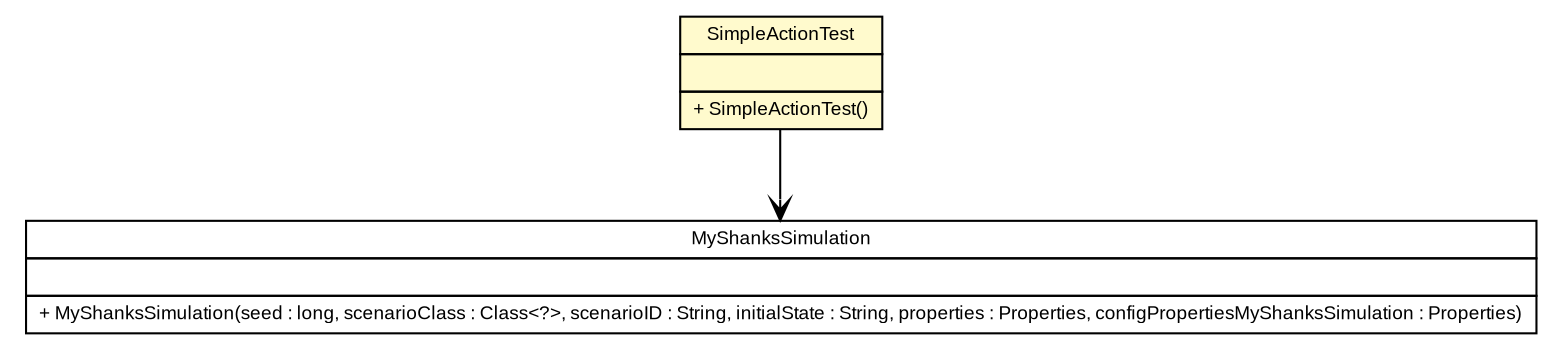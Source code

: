 #!/usr/local/bin/dot
#
# Class diagram 
# Generated by UMLGraph version 5.1 (http://www.umlgraph.org/)
#

digraph G {
	edge [fontname="arial",fontsize=10,labelfontname="arial",labelfontsize=10];
	node [fontname="arial",fontsize=10,shape=plaintext];
	nodesep=0.25;
	ranksep=0.5;
	// es.upm.dit.gsi.shanks.agent.action.test.SimpleActionTest
	c1826 [label=<<table title="es.upm.dit.gsi.shanks.agent.action.test.SimpleActionTest" border="0" cellborder="1" cellspacing="0" cellpadding="2" port="p" bgcolor="lemonChiffon" href="./SimpleActionTest.html">
		<tr><td><table border="0" cellspacing="0" cellpadding="1">
<tr><td align="center" balign="center"> SimpleActionTest </td></tr>
		</table></td></tr>
		<tr><td><table border="0" cellspacing="0" cellpadding="1">
<tr><td align="left" balign="left">  </td></tr>
		</table></td></tr>
		<tr><td><table border="0" cellspacing="0" cellpadding="1">
<tr><td align="left" balign="left"> + SimpleActionTest() </td></tr>
		</table></td></tr>
		</table>>, fontname="arial", fontcolor="black", fontsize=9.0];
	// es.upm.dit.gsi.shanks.model.test.MyShanksSimulation
	c1977 [label=<<table title="es.upm.dit.gsi.shanks.model.test.MyShanksSimulation" border="0" cellborder="1" cellspacing="0" cellpadding="2" port="p" href="../../../model/test/MyShanksSimulation.html">
		<tr><td><table border="0" cellspacing="0" cellpadding="1">
<tr><td align="center" balign="center"> MyShanksSimulation </td></tr>
		</table></td></tr>
		<tr><td><table border="0" cellspacing="0" cellpadding="1">
<tr><td align="left" balign="left">  </td></tr>
		</table></td></tr>
		<tr><td><table border="0" cellspacing="0" cellpadding="1">
<tr><td align="left" balign="left"> + MyShanksSimulation(seed : long, scenarioClass : Class&lt;?&gt;, scenarioID : String, initialState : String, properties : Properties, configPropertiesMyShanksSimulation : Properties) </td></tr>
		</table></td></tr>
		</table>>, fontname="arial", fontcolor="black", fontsize=9.0];
	// es.upm.dit.gsi.shanks.agent.action.test.SimpleActionTest NAVASSOC es.upm.dit.gsi.shanks.model.test.MyShanksSimulation
	c1826:p -> c1977:p [taillabel="", label="", headlabel="", fontname="arial", fontcolor="black", fontsize=10.0, color="black", arrowhead=open];
}

